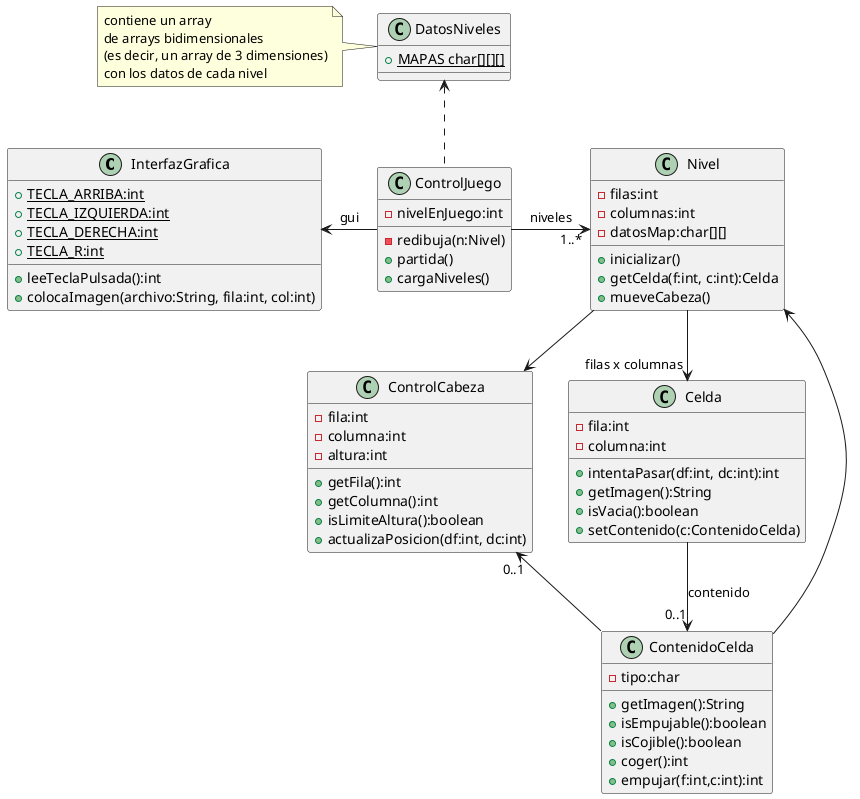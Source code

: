 @startuml


class InterfazGrafica {
    +{static} TECLA_ARRIBA:int
    +{static} TECLA_IZQUIERDA:int
    +{static} TECLA_DERECHA:int
    +{static} TECLA_R:int
    +leeTeclaPulsada():int
    +colocaImagen(archivo:String, fila:int, col:int)
}

class ControlJuego {
    -nivelEnJuego:int
    -redibuja(n:Nivel)
    +partida()
    +cargaNiveles()
}

class Nivel {
    -filas:int
    -columnas:int
    -datosMap:char[][]
    +inicializar()
    +getCelda(f:int, c:int):Celda
    +mueveCabeza()
}

class Celda {
    -fila:int
    -columna:int
    +intentaPasar(df:int, dc:int):int
    +getImagen():String
    +isVacia():boolean
    +setContenido(c:ContenidoCelda)
}

class ControlCabeza {
    -fila:int
    -columna:int
    -altura:int
    +getFila():int
    +getColumna():int
    +isLimiteAltura():boolean
    +actualizaPosicion(df:int, dc:int)
}

note as N1
    contiene un array
    de arrays bidimensionales
    (es decir, un array de 3 dimensiones)
    con los datos de cada nivel
end note

class DatosNiveles {
    +{static} MAPAS char[][][]
}

N1 .right. DatosNiveles
ControlJuego .up.> DatosNiveles
ControlJuego -left-> InterfazGrafica : gui
ControlJuego -> "1..*" Nivel : niveles
ContenidoCelda -up-> Nivel

Nivel --> "filas x columnas" Celda
Nivel --> ControlCabeza

class ContenidoCelda {
    -tipo:char
    +getImagen():String
    +isEmpujable():boolean
    +isCojible():boolean
    +coger():int
    +empujar(f:int,c:int):int
}

Celda --> "0..1" ContenidoCelda: contenido
ContenidoCelda -up-> "0..1" ControlCabeza
@enduml